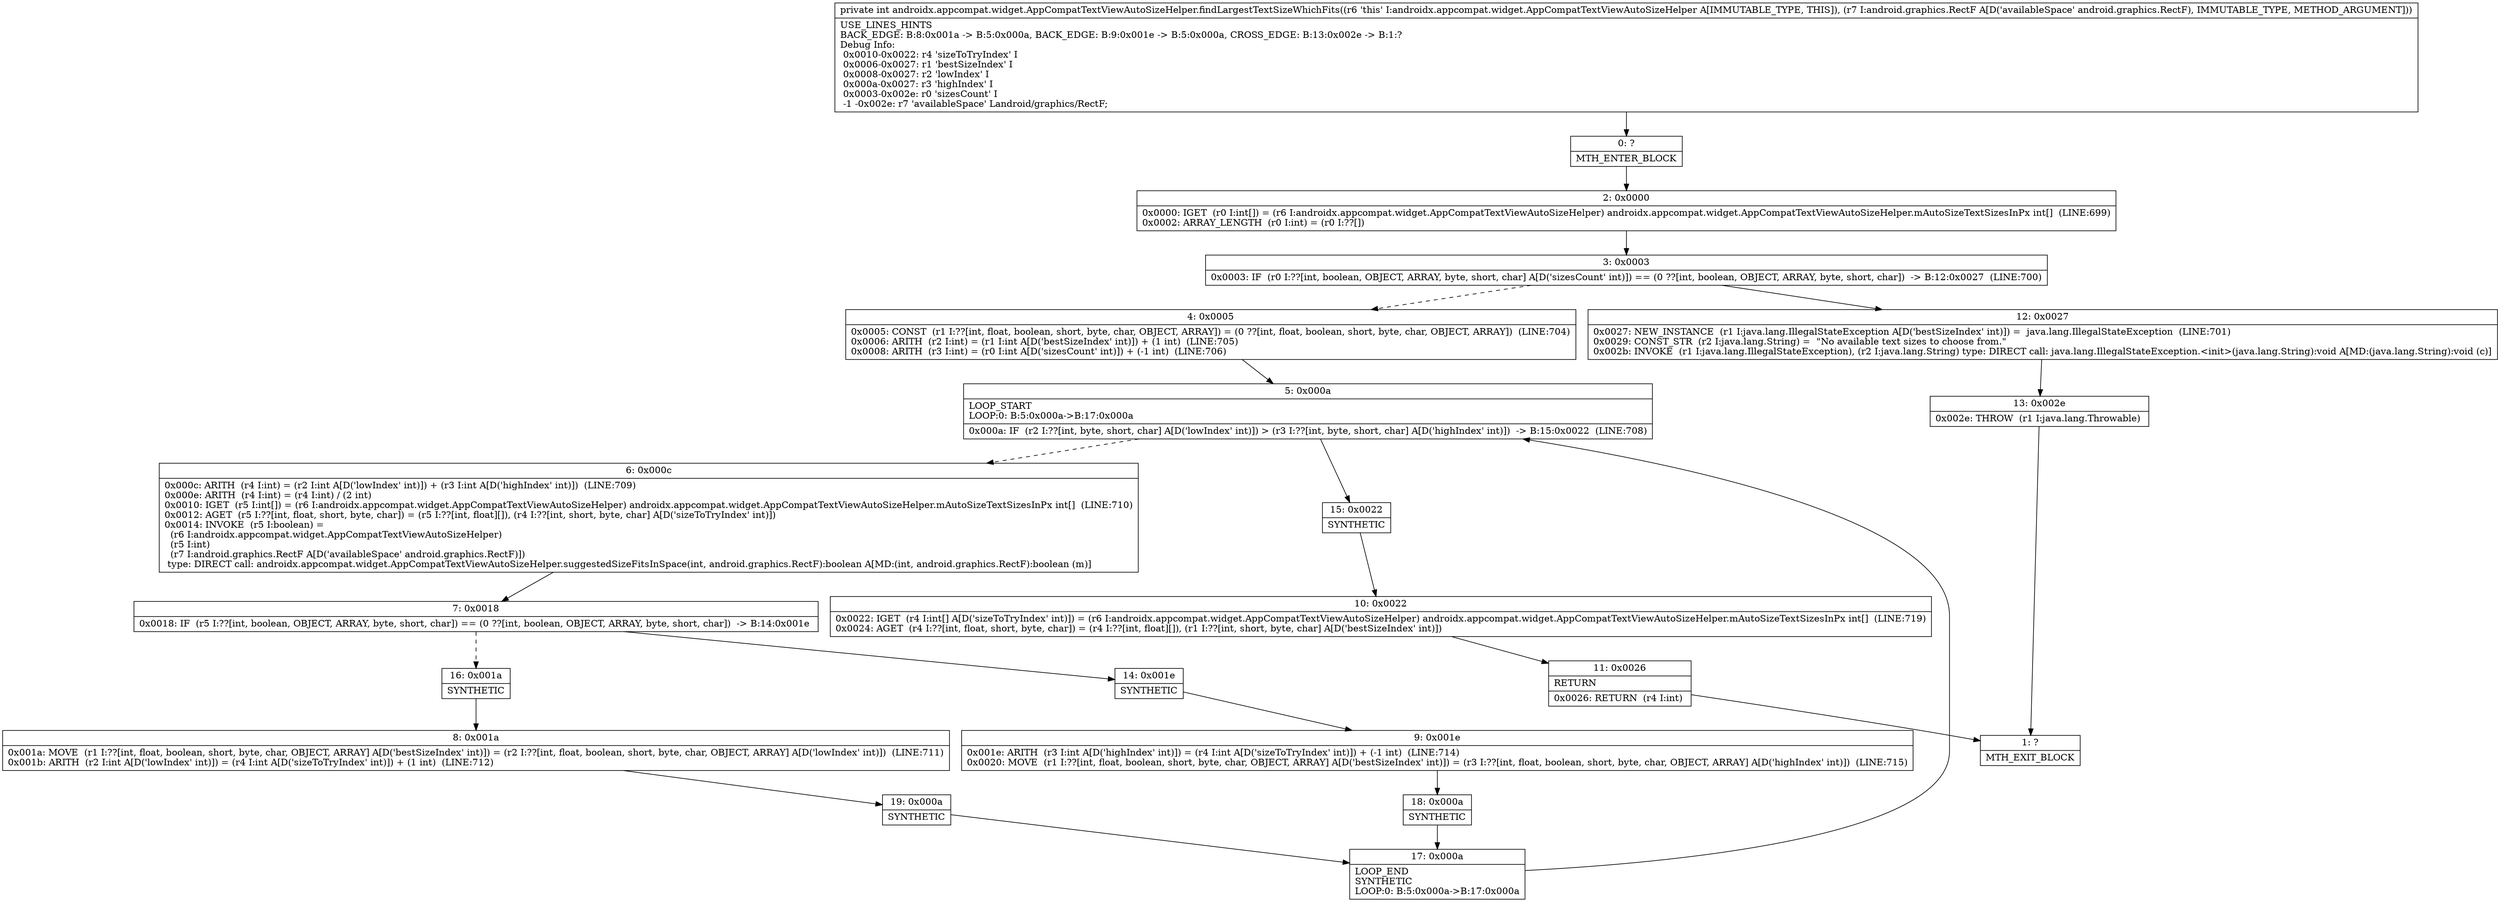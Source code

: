 digraph "CFG forandroidx.appcompat.widget.AppCompatTextViewAutoSizeHelper.findLargestTextSizeWhichFits(Landroid\/graphics\/RectF;)I" {
Node_0 [shape=record,label="{0\:\ ?|MTH_ENTER_BLOCK\l}"];
Node_2 [shape=record,label="{2\:\ 0x0000|0x0000: IGET  (r0 I:int[]) = (r6 I:androidx.appcompat.widget.AppCompatTextViewAutoSizeHelper) androidx.appcompat.widget.AppCompatTextViewAutoSizeHelper.mAutoSizeTextSizesInPx int[]  (LINE:699)\l0x0002: ARRAY_LENGTH  (r0 I:int) = (r0 I:??[]) \l}"];
Node_3 [shape=record,label="{3\:\ 0x0003|0x0003: IF  (r0 I:??[int, boolean, OBJECT, ARRAY, byte, short, char] A[D('sizesCount' int)]) == (0 ??[int, boolean, OBJECT, ARRAY, byte, short, char])  \-\> B:12:0x0027  (LINE:700)\l}"];
Node_4 [shape=record,label="{4\:\ 0x0005|0x0005: CONST  (r1 I:??[int, float, boolean, short, byte, char, OBJECT, ARRAY]) = (0 ??[int, float, boolean, short, byte, char, OBJECT, ARRAY])  (LINE:704)\l0x0006: ARITH  (r2 I:int) = (r1 I:int A[D('bestSizeIndex' int)]) + (1 int)  (LINE:705)\l0x0008: ARITH  (r3 I:int) = (r0 I:int A[D('sizesCount' int)]) + (\-1 int)  (LINE:706)\l}"];
Node_5 [shape=record,label="{5\:\ 0x000a|LOOP_START\lLOOP:0: B:5:0x000a\-\>B:17:0x000a\l|0x000a: IF  (r2 I:??[int, byte, short, char] A[D('lowIndex' int)]) \> (r3 I:??[int, byte, short, char] A[D('highIndex' int)])  \-\> B:15:0x0022  (LINE:708)\l}"];
Node_6 [shape=record,label="{6\:\ 0x000c|0x000c: ARITH  (r4 I:int) = (r2 I:int A[D('lowIndex' int)]) + (r3 I:int A[D('highIndex' int)])  (LINE:709)\l0x000e: ARITH  (r4 I:int) = (r4 I:int) \/ (2 int) \l0x0010: IGET  (r5 I:int[]) = (r6 I:androidx.appcompat.widget.AppCompatTextViewAutoSizeHelper) androidx.appcompat.widget.AppCompatTextViewAutoSizeHelper.mAutoSizeTextSizesInPx int[]  (LINE:710)\l0x0012: AGET  (r5 I:??[int, float, short, byte, char]) = (r5 I:??[int, float][]), (r4 I:??[int, short, byte, char] A[D('sizeToTryIndex' int)]) \l0x0014: INVOKE  (r5 I:boolean) = \l  (r6 I:androidx.appcompat.widget.AppCompatTextViewAutoSizeHelper)\l  (r5 I:int)\l  (r7 I:android.graphics.RectF A[D('availableSpace' android.graphics.RectF)])\l type: DIRECT call: androidx.appcompat.widget.AppCompatTextViewAutoSizeHelper.suggestedSizeFitsInSpace(int, android.graphics.RectF):boolean A[MD:(int, android.graphics.RectF):boolean (m)]\l}"];
Node_7 [shape=record,label="{7\:\ 0x0018|0x0018: IF  (r5 I:??[int, boolean, OBJECT, ARRAY, byte, short, char]) == (0 ??[int, boolean, OBJECT, ARRAY, byte, short, char])  \-\> B:14:0x001e \l}"];
Node_14 [shape=record,label="{14\:\ 0x001e|SYNTHETIC\l}"];
Node_9 [shape=record,label="{9\:\ 0x001e|0x001e: ARITH  (r3 I:int A[D('highIndex' int)]) = (r4 I:int A[D('sizeToTryIndex' int)]) + (\-1 int)  (LINE:714)\l0x0020: MOVE  (r1 I:??[int, float, boolean, short, byte, char, OBJECT, ARRAY] A[D('bestSizeIndex' int)]) = (r3 I:??[int, float, boolean, short, byte, char, OBJECT, ARRAY] A[D('highIndex' int)])  (LINE:715)\l}"];
Node_18 [shape=record,label="{18\:\ 0x000a|SYNTHETIC\l}"];
Node_17 [shape=record,label="{17\:\ 0x000a|LOOP_END\lSYNTHETIC\lLOOP:0: B:5:0x000a\-\>B:17:0x000a\l}"];
Node_16 [shape=record,label="{16\:\ 0x001a|SYNTHETIC\l}"];
Node_8 [shape=record,label="{8\:\ 0x001a|0x001a: MOVE  (r1 I:??[int, float, boolean, short, byte, char, OBJECT, ARRAY] A[D('bestSizeIndex' int)]) = (r2 I:??[int, float, boolean, short, byte, char, OBJECT, ARRAY] A[D('lowIndex' int)])  (LINE:711)\l0x001b: ARITH  (r2 I:int A[D('lowIndex' int)]) = (r4 I:int A[D('sizeToTryIndex' int)]) + (1 int)  (LINE:712)\l}"];
Node_19 [shape=record,label="{19\:\ 0x000a|SYNTHETIC\l}"];
Node_15 [shape=record,label="{15\:\ 0x0022|SYNTHETIC\l}"];
Node_10 [shape=record,label="{10\:\ 0x0022|0x0022: IGET  (r4 I:int[] A[D('sizeToTryIndex' int)]) = (r6 I:androidx.appcompat.widget.AppCompatTextViewAutoSizeHelper) androidx.appcompat.widget.AppCompatTextViewAutoSizeHelper.mAutoSizeTextSizesInPx int[]  (LINE:719)\l0x0024: AGET  (r4 I:??[int, float, short, byte, char]) = (r4 I:??[int, float][]), (r1 I:??[int, short, byte, char] A[D('bestSizeIndex' int)]) \l}"];
Node_11 [shape=record,label="{11\:\ 0x0026|RETURN\l|0x0026: RETURN  (r4 I:int) \l}"];
Node_1 [shape=record,label="{1\:\ ?|MTH_EXIT_BLOCK\l}"];
Node_12 [shape=record,label="{12\:\ 0x0027|0x0027: NEW_INSTANCE  (r1 I:java.lang.IllegalStateException A[D('bestSizeIndex' int)]) =  java.lang.IllegalStateException  (LINE:701)\l0x0029: CONST_STR  (r2 I:java.lang.String) =  \"No available text sizes to choose from.\" \l0x002b: INVOKE  (r1 I:java.lang.IllegalStateException), (r2 I:java.lang.String) type: DIRECT call: java.lang.IllegalStateException.\<init\>(java.lang.String):void A[MD:(java.lang.String):void (c)]\l}"];
Node_13 [shape=record,label="{13\:\ 0x002e|0x002e: THROW  (r1 I:java.lang.Throwable) \l}"];
MethodNode[shape=record,label="{private int androidx.appcompat.widget.AppCompatTextViewAutoSizeHelper.findLargestTextSizeWhichFits((r6 'this' I:androidx.appcompat.widget.AppCompatTextViewAutoSizeHelper A[IMMUTABLE_TYPE, THIS]), (r7 I:android.graphics.RectF A[D('availableSpace' android.graphics.RectF), IMMUTABLE_TYPE, METHOD_ARGUMENT]))  | USE_LINES_HINTS\lBACK_EDGE: B:8:0x001a \-\> B:5:0x000a, BACK_EDGE: B:9:0x001e \-\> B:5:0x000a, CROSS_EDGE: B:13:0x002e \-\> B:1:?\lDebug Info:\l  0x0010\-0x0022: r4 'sizeToTryIndex' I\l  0x0006\-0x0027: r1 'bestSizeIndex' I\l  0x0008\-0x0027: r2 'lowIndex' I\l  0x000a\-0x0027: r3 'highIndex' I\l  0x0003\-0x002e: r0 'sizesCount' I\l  \-1 \-0x002e: r7 'availableSpace' Landroid\/graphics\/RectF;\l}"];
MethodNode -> Node_0;Node_0 -> Node_2;
Node_2 -> Node_3;
Node_3 -> Node_4[style=dashed];
Node_3 -> Node_12;
Node_4 -> Node_5;
Node_5 -> Node_6[style=dashed];
Node_5 -> Node_15;
Node_6 -> Node_7;
Node_7 -> Node_14;
Node_7 -> Node_16[style=dashed];
Node_14 -> Node_9;
Node_9 -> Node_18;
Node_18 -> Node_17;
Node_17 -> Node_5;
Node_16 -> Node_8;
Node_8 -> Node_19;
Node_19 -> Node_17;
Node_15 -> Node_10;
Node_10 -> Node_11;
Node_11 -> Node_1;
Node_12 -> Node_13;
Node_13 -> Node_1;
}


